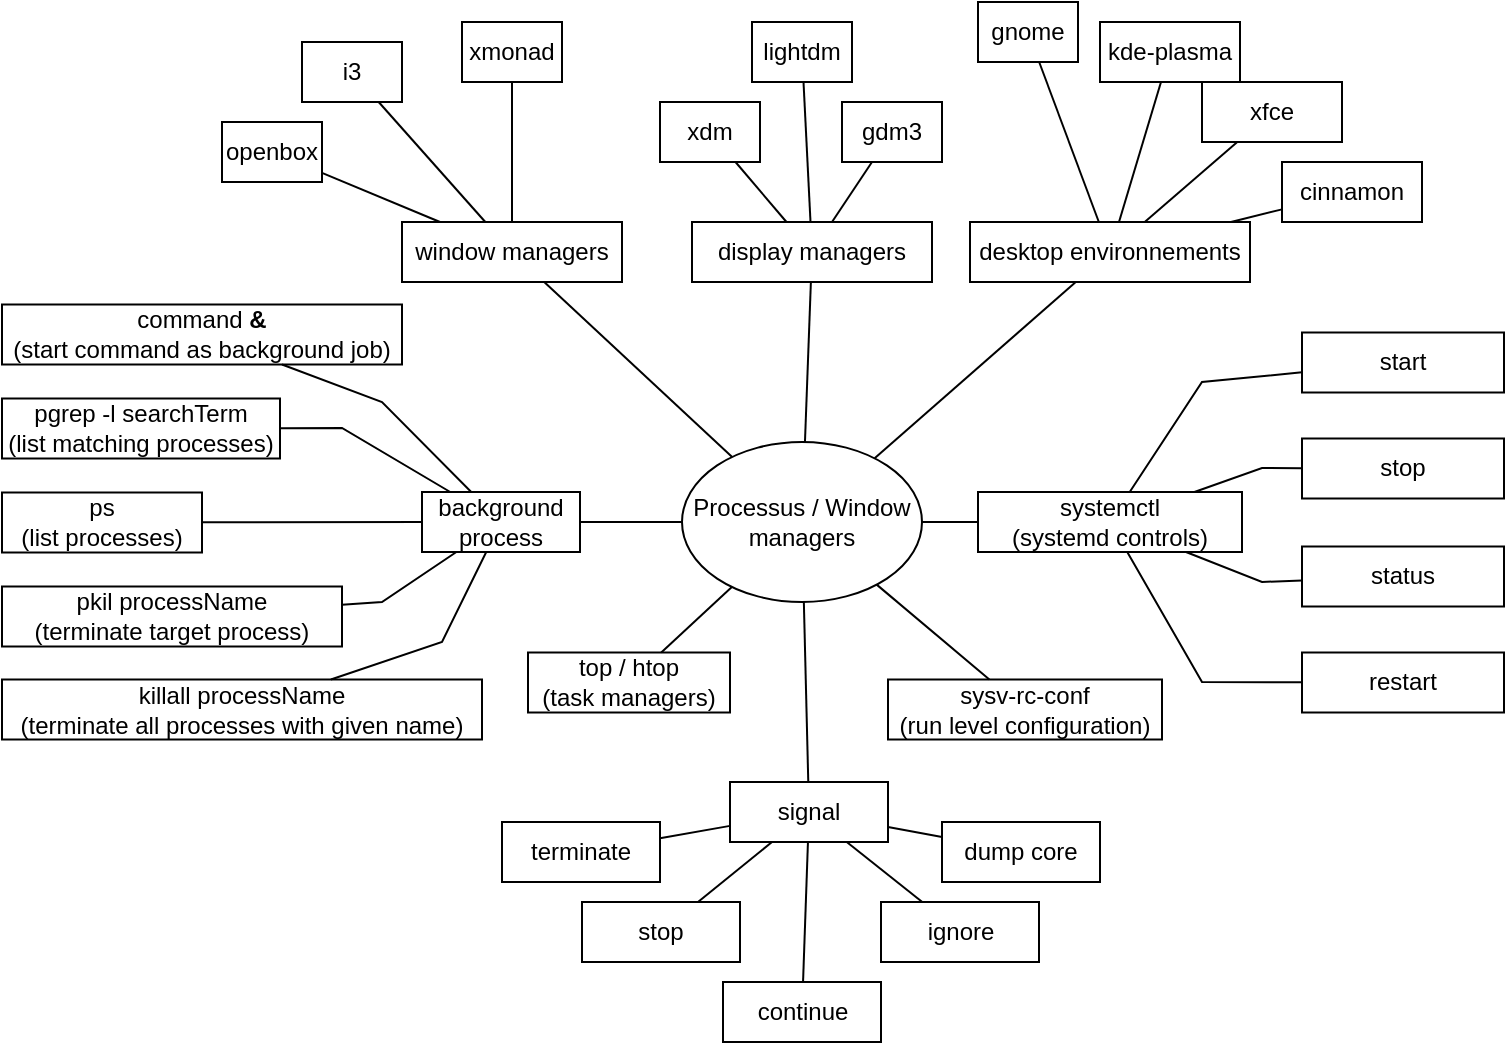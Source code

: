 <mxfile version="14.6.13" type="device"><diagram id="VQX3MigT3HoNEIP9rIJR" name="Page-1"><mxGraphModel dx="1220" dy="1213" grid="1" gridSize="10" guides="1" tooltips="1" connect="1" arrows="1" fold="1" page="1" pageScale="1" pageWidth="827" pageHeight="1169" math="0" shadow="0"><root><mxCell id="0"/><mxCell id="1" parent="0"/><mxCell id="AcotedsqNkJvRrT5t4SL-1" value="Processus / Window managers" style="ellipse;whiteSpace=wrap;html=1;" parent="1" vertex="1"><mxGeometry x="350" y="390" width="120" height="80" as="geometry"/></mxCell><mxCell id="z5LIij8qOpLwIOXp48wV-23" value="signal" style="rounded=0;whiteSpace=wrap;html=1;" parent="1" vertex="1"><mxGeometry x="374" y="560" width="79" height="30" as="geometry"/></mxCell><mxCell id="z5LIij8qOpLwIOXp48wV-24" style="edgeStyle=none;rounded=0;orthogonalLoop=1;jettySize=auto;html=1;endArrow=none;endFill=0;" parent="1" source="AcotedsqNkJvRrT5t4SL-1" target="z5LIij8qOpLwIOXp48wV-23" edge="1"><mxGeometry relative="1" as="geometry"><mxPoint x="549" y="530" as="targetPoint"/><mxPoint x="461.451" y="468.92" as="sourcePoint"/></mxGeometry></mxCell><mxCell id="E0I7SwRS6qHxWC_zGpqj-1" value="terminate" style="rounded=0;whiteSpace=wrap;html=1;" vertex="1" parent="1"><mxGeometry x="260" y="580" width="79" height="30" as="geometry"/></mxCell><mxCell id="E0I7SwRS6qHxWC_zGpqj-2" value="stop" style="rounded=0;whiteSpace=wrap;html=1;" vertex="1" parent="1"><mxGeometry x="300" y="620" width="79" height="30" as="geometry"/></mxCell><mxCell id="E0I7SwRS6qHxWC_zGpqj-3" value="continue" style="rounded=0;whiteSpace=wrap;html=1;" vertex="1" parent="1"><mxGeometry x="370.5" y="660" width="79" height="30" as="geometry"/></mxCell><mxCell id="E0I7SwRS6qHxWC_zGpqj-4" value="ignore" style="rounded=0;whiteSpace=wrap;html=1;" vertex="1" parent="1"><mxGeometry x="449.5" y="620" width="79" height="30" as="geometry"/></mxCell><mxCell id="E0I7SwRS6qHxWC_zGpqj-5" value="dump core" style="rounded=0;whiteSpace=wrap;html=1;" vertex="1" parent="1"><mxGeometry x="480" y="580" width="79" height="30" as="geometry"/></mxCell><mxCell id="E0I7SwRS6qHxWC_zGpqj-6" style="edgeStyle=none;rounded=0;orthogonalLoop=1;jettySize=auto;html=1;endArrow=none;endFill=0;" edge="1" parent="1" source="z5LIij8qOpLwIOXp48wV-23" target="E0I7SwRS6qHxWC_zGpqj-1"><mxGeometry relative="1" as="geometry"><mxPoint x="423.138" y="570" as="targetPoint"/><mxPoint x="420.923" y="479.995" as="sourcePoint"/></mxGeometry></mxCell><mxCell id="E0I7SwRS6qHxWC_zGpqj-7" style="edgeStyle=none;rounded=0;orthogonalLoop=1;jettySize=auto;html=1;endArrow=none;endFill=0;" edge="1" parent="1" source="z5LIij8qOpLwIOXp48wV-23" target="E0I7SwRS6qHxWC_zGpqj-2"><mxGeometry relative="1" as="geometry"><mxPoint x="349" y="598.07" as="targetPoint"/><mxPoint x="384" y="591.93" as="sourcePoint"/></mxGeometry></mxCell><mxCell id="E0I7SwRS6qHxWC_zGpqj-8" style="edgeStyle=none;rounded=0;orthogonalLoop=1;jettySize=auto;html=1;endArrow=none;endFill=0;" edge="1" parent="1" source="z5LIij8qOpLwIOXp48wV-23" target="E0I7SwRS6qHxWC_zGpqj-3"><mxGeometry relative="1" as="geometry"><mxPoint x="368" y="630" as="targetPoint"/><mxPoint x="405" y="600" as="sourcePoint"/></mxGeometry></mxCell><mxCell id="E0I7SwRS6qHxWC_zGpqj-9" style="edgeStyle=none;rounded=0;orthogonalLoop=1;jettySize=auto;html=1;endArrow=none;endFill=0;" edge="1" parent="1" source="z5LIij8qOpLwIOXp48wV-23" target="E0I7SwRS6qHxWC_zGpqj-4"><mxGeometry relative="1" as="geometry"><mxPoint x="420.525" y="670" as="targetPoint"/><mxPoint x="422.975" y="600" as="sourcePoint"/></mxGeometry></mxCell><mxCell id="E0I7SwRS6qHxWC_zGpqj-10" style="edgeStyle=none;rounded=0;orthogonalLoop=1;jettySize=auto;html=1;endArrow=none;endFill=0;" edge="1" parent="1" source="z5LIij8qOpLwIOXp48wV-23" target="E0I7SwRS6qHxWC_zGpqj-5"><mxGeometry relative="1" as="geometry"><mxPoint x="480.125" y="630" as="targetPoint"/><mxPoint x="442.375" y="600" as="sourcePoint"/></mxGeometry></mxCell><mxCell id="E0I7SwRS6qHxWC_zGpqj-11" value="background process" style="rounded=0;whiteSpace=wrap;html=1;" vertex="1" parent="1"><mxGeometry x="220" y="415" width="79" height="30" as="geometry"/></mxCell><mxCell id="E0I7SwRS6qHxWC_zGpqj-12" value="command &lt;b&gt;&amp;amp;&lt;/b&gt;&lt;br&gt;(start command as background job)" style="rounded=0;whiteSpace=wrap;html=1;" vertex="1" parent="1"><mxGeometry x="10" y="321.25" width="200" height="30" as="geometry"/></mxCell><mxCell id="E0I7SwRS6qHxWC_zGpqj-13" value="pgrep -l searchTerm&lt;br&gt;(list matching processes)" style="rounded=0;whiteSpace=wrap;html=1;" vertex="1" parent="1"><mxGeometry x="10" y="368.25" width="139" height="30" as="geometry"/></mxCell><mxCell id="E0I7SwRS6qHxWC_zGpqj-14" value="pkil processName&lt;br&gt;(terminate target process)" style="rounded=0;whiteSpace=wrap;html=1;" vertex="1" parent="1"><mxGeometry x="10" y="462.25" width="170" height="30" as="geometry"/></mxCell><mxCell id="E0I7SwRS6qHxWC_zGpqj-15" value="killall processName&lt;br&gt;(terminate all processes with given name)" style="rounded=0;whiteSpace=wrap;html=1;" vertex="1" parent="1"><mxGeometry x="10" y="508.75" width="240" height="30" as="geometry"/></mxCell><mxCell id="E0I7SwRS6qHxWC_zGpqj-16" style="edgeStyle=none;rounded=0;orthogonalLoop=1;jettySize=auto;html=1;endArrow=none;endFill=0;" edge="1" parent="1" source="E0I7SwRS6qHxWC_zGpqj-12" target="E0I7SwRS6qHxWC_zGpqj-11"><mxGeometry relative="1" as="geometry"><mxPoint x="423.138" y="570" as="targetPoint"/><mxPoint x="420.923" y="479.995" as="sourcePoint"/><Array as="points"><mxPoint x="200" y="370"/></Array></mxGeometry></mxCell><mxCell id="E0I7SwRS6qHxWC_zGpqj-17" style="edgeStyle=none;rounded=0;orthogonalLoop=1;jettySize=auto;html=1;endArrow=none;endFill=0;" edge="1" parent="1" source="E0I7SwRS6qHxWC_zGpqj-13" target="E0I7SwRS6qHxWC_zGpqj-11"><mxGeometry relative="1" as="geometry"><mxPoint x="238.569" y="425" as="targetPoint"/><mxPoint x="150.931" y="382.5" as="sourcePoint"/><Array as="points"><mxPoint x="180" y="383"/></Array></mxGeometry></mxCell><mxCell id="E0I7SwRS6qHxWC_zGpqj-18" style="edgeStyle=none;rounded=0;orthogonalLoop=1;jettySize=auto;html=1;endArrow=none;endFill=0;" edge="1" parent="1" source="E0I7SwRS6qHxWC_zGpqj-14" target="E0I7SwRS6qHxWC_zGpqj-11"><mxGeometry relative="1" as="geometry"><mxPoint x="230" y="434.624" as="targetPoint"/><mxPoint x="159" y="424.96" as="sourcePoint"/><Array as="points"><mxPoint x="200" y="470"/></Array></mxGeometry></mxCell><mxCell id="E0I7SwRS6qHxWC_zGpqj-19" style="rounded=0;orthogonalLoop=1;jettySize=auto;html=1;endArrow=none;endFill=0;" edge="1" parent="1" source="E0I7SwRS6qHxWC_zGpqj-15" target="E0I7SwRS6qHxWC_zGpqj-11"><mxGeometry relative="1" as="geometry"><mxPoint x="230" y="445.883" as="targetPoint"/><mxPoint x="190" y="451.84" as="sourcePoint"/><Array as="points"><mxPoint x="230" y="490"/></Array></mxGeometry></mxCell><mxCell id="E0I7SwRS6qHxWC_zGpqj-20" style="edgeStyle=none;rounded=0;orthogonalLoop=1;jettySize=auto;html=1;endArrow=none;endFill=0;" edge="1" parent="1" source="E0I7SwRS6qHxWC_zGpqj-11" target="AcotedsqNkJvRrT5t4SL-1"><mxGeometry relative="1" as="geometry"><mxPoint x="242.707" y="455" as="targetPoint"/><mxPoint x="166.793" y="497.5" as="sourcePoint"/></mxGeometry></mxCell><mxCell id="E0I7SwRS6qHxWC_zGpqj-21" value="ps&lt;br&gt;(list processes)" style="rounded=0;whiteSpace=wrap;html=1;" vertex="1" parent="1"><mxGeometry x="10" y="415.25" width="100" height="30" as="geometry"/></mxCell><mxCell id="E0I7SwRS6qHxWC_zGpqj-22" style="edgeStyle=none;rounded=0;orthogonalLoop=1;jettySize=auto;html=1;endArrow=none;endFill=0;" edge="1" parent="1" source="E0I7SwRS6qHxWC_zGpqj-21" target="E0I7SwRS6qHxWC_zGpqj-11"><mxGeometry relative="1" as="geometry"><mxPoint x="360" y="440" as="targetPoint"/><mxPoint x="309" y="440" as="sourcePoint"/></mxGeometry></mxCell><mxCell id="E0I7SwRS6qHxWC_zGpqj-24" value="top / htop&lt;br&gt;(task managers)" style="rounded=0;whiteSpace=wrap;html=1;" vertex="1" parent="1"><mxGeometry x="273" y="495.25" width="101" height="30" as="geometry"/></mxCell><mxCell id="E0I7SwRS6qHxWC_zGpqj-25" style="edgeStyle=none;rounded=0;orthogonalLoop=1;jettySize=auto;html=1;endArrow=none;endFill=0;" edge="1" parent="1" source="E0I7SwRS6qHxWC_zGpqj-24" target="AcotedsqNkJvRrT5t4SL-1"><mxGeometry relative="1" as="geometry"><mxPoint x="360" y="440" as="targetPoint"/><mxPoint x="309" y="440" as="sourcePoint"/></mxGeometry></mxCell><mxCell id="E0I7SwRS6qHxWC_zGpqj-26" value="systemctl&lt;br&gt;(systemd controls)" style="rounded=0;whiteSpace=wrap;html=1;" vertex="1" parent="1"><mxGeometry x="498" y="415" width="132" height="30" as="geometry"/></mxCell><mxCell id="E0I7SwRS6qHxWC_zGpqj-27" value="start" style="rounded=0;whiteSpace=wrap;html=1;" vertex="1" parent="1"><mxGeometry x="660" y="335.25" width="101" height="30" as="geometry"/></mxCell><mxCell id="E0I7SwRS6qHxWC_zGpqj-28" value="stop" style="rounded=0;whiteSpace=wrap;html=1;" vertex="1" parent="1"><mxGeometry x="660" y="388.25" width="101" height="30" as="geometry"/></mxCell><mxCell id="E0I7SwRS6qHxWC_zGpqj-29" value="restart" style="rounded=0;whiteSpace=wrap;html=1;" vertex="1" parent="1"><mxGeometry x="660" y="495.25" width="101" height="30" as="geometry"/></mxCell><mxCell id="E0I7SwRS6qHxWC_zGpqj-30" value="status" style="rounded=0;whiteSpace=wrap;html=1;" vertex="1" parent="1"><mxGeometry x="660" y="442.25" width="101" height="30" as="geometry"/></mxCell><mxCell id="E0I7SwRS6qHxWC_zGpqj-31" style="edgeStyle=none;rounded=0;orthogonalLoop=1;jettySize=auto;html=1;endArrow=none;endFill=0;" edge="1" parent="1" source="E0I7SwRS6qHxWC_zGpqj-27" target="E0I7SwRS6qHxWC_zGpqj-26"><mxGeometry relative="1" as="geometry"><mxPoint x="423.138" y="570" as="targetPoint"/><mxPoint x="420.923" y="479.995" as="sourcePoint"/><Array as="points"><mxPoint x="610" y="360"/></Array></mxGeometry></mxCell><mxCell id="E0I7SwRS6qHxWC_zGpqj-32" style="edgeStyle=none;rounded=0;orthogonalLoop=1;jettySize=auto;html=1;endArrow=none;endFill=0;" edge="1" parent="1" source="E0I7SwRS6qHxWC_zGpqj-28" target="E0I7SwRS6qHxWC_zGpqj-26"><mxGeometry relative="1" as="geometry"><mxPoint x="601.555" y="425" as="targetPoint"/><mxPoint x="692.945" y="375.25" as="sourcePoint"/><Array as="points"><mxPoint x="640" y="403"/></Array></mxGeometry></mxCell><mxCell id="E0I7SwRS6qHxWC_zGpqj-33" style="edgeStyle=none;rounded=0;orthogonalLoop=1;jettySize=auto;html=1;endArrow=none;endFill=0;" edge="1" parent="1" source="E0I7SwRS6qHxWC_zGpqj-30" target="E0I7SwRS6qHxWC_zGpqj-26"><mxGeometry relative="1" as="geometry"><mxPoint x="640" y="427.949" as="targetPoint"/><mxPoint x="670" y="422.471" as="sourcePoint"/><Array as="points"><mxPoint x="640" y="460"/></Array></mxGeometry></mxCell><mxCell id="E0I7SwRS6qHxWC_zGpqj-34" style="edgeStyle=none;rounded=0;orthogonalLoop=1;jettySize=auto;html=1;endArrow=none;endFill=0;" edge="1" parent="1" source="E0I7SwRS6qHxWC_zGpqj-29" target="E0I7SwRS6qHxWC_zGpqj-26"><mxGeometry relative="1" as="geometry"><mxPoint x="640" y="452.276" as="targetPoint"/><mxPoint x="670" y="457.857" as="sourcePoint"/><Array as="points"><mxPoint x="610" y="510"/></Array></mxGeometry></mxCell><mxCell id="E0I7SwRS6qHxWC_zGpqj-35" style="edgeStyle=none;rounded=0;orthogonalLoop=1;jettySize=auto;html=1;endArrow=none;endFill=0;" edge="1" parent="1" source="E0I7SwRS6qHxWC_zGpqj-26" target="AcotedsqNkJvRrT5t4SL-1"><mxGeometry relative="1" as="geometry"><mxPoint x="601.383" y="455" as="targetPoint"/><mxPoint x="693.117" y="505.25" as="sourcePoint"/></mxGeometry></mxCell><mxCell id="E0I7SwRS6qHxWC_zGpqj-36" value="sysv-rc-conf&lt;br&gt;(run level configuration)" style="rounded=0;whiteSpace=wrap;html=1;" vertex="1" parent="1"><mxGeometry x="453" y="508.75" width="137" height="30" as="geometry"/></mxCell><mxCell id="E0I7SwRS6qHxWC_zGpqj-37" style="edgeStyle=none;rounded=0;orthogonalLoop=1;jettySize=auto;html=1;endArrow=none;endFill=0;" edge="1" parent="1" source="E0I7SwRS6qHxWC_zGpqj-36" target="AcotedsqNkJvRrT5t4SL-1"><mxGeometry relative="1" as="geometry"><mxPoint x="381.872" y="409.115" as="targetPoint"/><mxPoint x="259.083" y="310" as="sourcePoint"/></mxGeometry></mxCell><mxCell id="E0I7SwRS6qHxWC_zGpqj-38" value="display managers" style="rounded=0;whiteSpace=wrap;html=1;" vertex="1" parent="1"><mxGeometry x="355" y="280" width="120" height="30" as="geometry"/></mxCell><mxCell id="E0I7SwRS6qHxWC_zGpqj-39" value="window managers" style="rounded=0;whiteSpace=wrap;html=1;" vertex="1" parent="1"><mxGeometry x="210" y="280" width="110" height="30" as="geometry"/></mxCell><mxCell id="E0I7SwRS6qHxWC_zGpqj-40" value="desktop environnements" style="rounded=0;whiteSpace=wrap;html=1;" vertex="1" parent="1"><mxGeometry x="494" y="280" width="140" height="30" as="geometry"/></mxCell><mxCell id="E0I7SwRS6qHxWC_zGpqj-41" style="edgeStyle=none;rounded=0;orthogonalLoop=1;jettySize=auto;html=1;endArrow=none;endFill=0;" edge="1" parent="1" source="E0I7SwRS6qHxWC_zGpqj-39" target="AcotedsqNkJvRrT5t4SL-1"><mxGeometry relative="1" as="geometry"><mxPoint x="360" y="440" as="targetPoint"/><mxPoint x="309" y="440" as="sourcePoint"/></mxGeometry></mxCell><mxCell id="E0I7SwRS6qHxWC_zGpqj-42" style="edgeStyle=none;rounded=0;orthogonalLoop=1;jettySize=auto;html=1;endArrow=none;endFill=0;" edge="1" parent="1" source="E0I7SwRS6qHxWC_zGpqj-38" target="AcotedsqNkJvRrT5t4SL-1"><mxGeometry relative="1" as="geometry"><mxPoint x="385.069" y="407.478" as="targetPoint"/><mxPoint x="291.111" y="320" as="sourcePoint"/></mxGeometry></mxCell><mxCell id="E0I7SwRS6qHxWC_zGpqj-43" style="edgeStyle=none;rounded=0;orthogonalLoop=1;jettySize=auto;html=1;endArrow=none;endFill=0;" edge="1" parent="1" source="E0I7SwRS6qHxWC_zGpqj-40" target="AcotedsqNkJvRrT5t4SL-1"><mxGeometry relative="1" as="geometry"><mxPoint x="421.481" y="400.012" as="targetPoint"/><mxPoint x="424.444" y="320" as="sourcePoint"/></mxGeometry></mxCell><mxCell id="E0I7SwRS6qHxWC_zGpqj-44" value="xdm" style="rounded=0;whiteSpace=wrap;html=1;" vertex="1" parent="1"><mxGeometry x="339" y="220" width="50" height="30" as="geometry"/></mxCell><mxCell id="E0I7SwRS6qHxWC_zGpqj-46" value="" style="edgeStyle=none;rounded=0;orthogonalLoop=1;jettySize=auto;html=1;endArrow=none;endFill=0;" edge="1" parent="1" source="E0I7SwRS6qHxWC_zGpqj-45" target="E0I7SwRS6qHxWC_zGpqj-38"><mxGeometry relative="1" as="geometry"/></mxCell><mxCell id="E0I7SwRS6qHxWC_zGpqj-45" value="gdm3" style="rounded=0;whiteSpace=wrap;html=1;" vertex="1" parent="1"><mxGeometry x="430" y="220" width="50" height="30" as="geometry"/></mxCell><mxCell id="E0I7SwRS6qHxWC_zGpqj-47" value="" style="edgeStyle=none;rounded=0;orthogonalLoop=1;jettySize=auto;html=1;endArrow=none;endFill=0;" edge="1" parent="1" source="E0I7SwRS6qHxWC_zGpqj-44" target="E0I7SwRS6qHxWC_zGpqj-38"><mxGeometry relative="1" as="geometry"><mxPoint x="424.188" y="240" as="sourcePoint"/><mxPoint x="424.812" y="290" as="targetPoint"/></mxGeometry></mxCell><mxCell id="E0I7SwRS6qHxWC_zGpqj-48" value="lightdm" style="rounded=0;whiteSpace=wrap;html=1;" vertex="1" parent="1"><mxGeometry x="385" y="180" width="50" height="30" as="geometry"/></mxCell><mxCell id="E0I7SwRS6qHxWC_zGpqj-49" value="" style="edgeStyle=none;rounded=0;orthogonalLoop=1;jettySize=auto;html=1;endArrow=none;endFill=0;" edge="1" parent="1" source="E0I7SwRS6qHxWC_zGpqj-48" target="E0I7SwRS6qHxWC_zGpqj-38"><mxGeometry relative="1" as="geometry"><mxPoint x="386.75" y="260" as="sourcePoint"/><mxPoint x="412.25" y="290" as="targetPoint"/></mxGeometry></mxCell><mxCell id="E0I7SwRS6qHxWC_zGpqj-50" value="openbox" style="rounded=0;whiteSpace=wrap;html=1;" vertex="1" parent="1"><mxGeometry x="120" y="230" width="50" height="30" as="geometry"/></mxCell><mxCell id="E0I7SwRS6qHxWC_zGpqj-51" value="i3" style="rounded=0;whiteSpace=wrap;html=1;" vertex="1" parent="1"><mxGeometry x="160" y="190" width="50" height="30" as="geometry"/></mxCell><mxCell id="E0I7SwRS6qHxWC_zGpqj-52" value="xmonad" style="rounded=0;whiteSpace=wrap;html=1;" vertex="1" parent="1"><mxGeometry x="240" y="180" width="50" height="30" as="geometry"/></mxCell><mxCell id="E0I7SwRS6qHxWC_zGpqj-53" style="edgeStyle=none;rounded=0;orthogonalLoop=1;jettySize=auto;html=1;endArrow=none;endFill=0;" edge="1" parent="1" source="E0I7SwRS6qHxWC_zGpqj-50" target="E0I7SwRS6qHxWC_zGpqj-39"><mxGeometry relative="1" as="geometry"><mxPoint x="385.069" y="407.478" as="targetPoint"/><mxPoint x="291.111" y="320" as="sourcePoint"/></mxGeometry></mxCell><mxCell id="E0I7SwRS6qHxWC_zGpqj-54" style="edgeStyle=none;rounded=0;orthogonalLoop=1;jettySize=auto;html=1;endArrow=none;endFill=0;" edge="1" parent="1" source="E0I7SwRS6qHxWC_zGpqj-51" target="E0I7SwRS6qHxWC_zGpqj-39"><mxGeometry relative="1" as="geometry"><mxPoint x="239" y="290" as="targetPoint"/><mxPoint x="180" y="265.417" as="sourcePoint"/></mxGeometry></mxCell><mxCell id="E0I7SwRS6qHxWC_zGpqj-55" style="edgeStyle=none;rounded=0;orthogonalLoop=1;jettySize=auto;html=1;endArrow=none;endFill=0;" edge="1" parent="1" source="E0I7SwRS6qHxWC_zGpqj-52" target="E0I7SwRS6qHxWC_zGpqj-39"><mxGeometry relative="1" as="geometry"><mxPoint x="261.667" y="290" as="targetPoint"/><mxPoint x="208.333" y="230" as="sourcePoint"/></mxGeometry></mxCell><mxCell id="E0I7SwRS6qHxWC_zGpqj-56" value="gnome" style="rounded=0;whiteSpace=wrap;html=1;" vertex="1" parent="1"><mxGeometry x="498" y="170" width="50" height="30" as="geometry"/></mxCell><mxCell id="E0I7SwRS6qHxWC_zGpqj-57" value="kde-plasma" style="rounded=0;whiteSpace=wrap;html=1;" vertex="1" parent="1"><mxGeometry x="559" y="180" width="70" height="30" as="geometry"/></mxCell><mxCell id="E0I7SwRS6qHxWC_zGpqj-58" value="xfce" style="rounded=0;whiteSpace=wrap;html=1;" vertex="1" parent="1"><mxGeometry x="610" y="210" width="70" height="30" as="geometry"/></mxCell><mxCell id="E0I7SwRS6qHxWC_zGpqj-59" value="cinnamon" style="rounded=0;whiteSpace=wrap;html=1;" vertex="1" parent="1"><mxGeometry x="650" y="250" width="70" height="30" as="geometry"/></mxCell><mxCell id="E0I7SwRS6qHxWC_zGpqj-60" style="edgeStyle=none;rounded=0;orthogonalLoop=1;jettySize=auto;html=1;endArrow=none;endFill=0;" edge="1" parent="1" source="E0I7SwRS6qHxWC_zGpqj-56" target="E0I7SwRS6qHxWC_zGpqj-40"><mxGeometry relative="1" as="geometry"><mxPoint x="456.32" y="408.161" as="targetPoint"/><mxPoint x="556.889" y="320" as="sourcePoint"/></mxGeometry></mxCell><mxCell id="E0I7SwRS6qHxWC_zGpqj-61" style="edgeStyle=none;rounded=0;orthogonalLoop=1;jettySize=auto;html=1;endArrow=none;endFill=0;" edge="1" parent="1" source="E0I7SwRS6qHxWC_zGpqj-57" target="E0I7SwRS6qHxWC_zGpqj-40"><mxGeometry relative="1" as="geometry"><mxPoint x="568.409" y="290" as="targetPoint"/><mxPoint x="538.591" y="210" as="sourcePoint"/></mxGeometry></mxCell><mxCell id="E0I7SwRS6qHxWC_zGpqj-62" style="edgeStyle=none;rounded=0;orthogonalLoop=1;jettySize=auto;html=1;endArrow=none;endFill=0;" edge="1" parent="1" source="E0I7SwRS6qHxWC_zGpqj-58" target="E0I7SwRS6qHxWC_zGpqj-40"><mxGeometry relative="1" as="geometry"><mxPoint x="578.5" y="290" as="targetPoint"/><mxPoint x="599.5" y="220" as="sourcePoint"/></mxGeometry></mxCell><mxCell id="E0I7SwRS6qHxWC_zGpqj-63" style="edgeStyle=none;rounded=0;orthogonalLoop=1;jettySize=auto;html=1;endArrow=none;endFill=0;" edge="1" parent="1" source="E0I7SwRS6qHxWC_zGpqj-59" target="E0I7SwRS6qHxWC_zGpqj-40"><mxGeometry relative="1" as="geometry"><mxPoint x="591.357" y="290" as="targetPoint"/><mxPoint x="637.643" y="250" as="sourcePoint"/></mxGeometry></mxCell></root></mxGraphModel></diagram></mxfile>